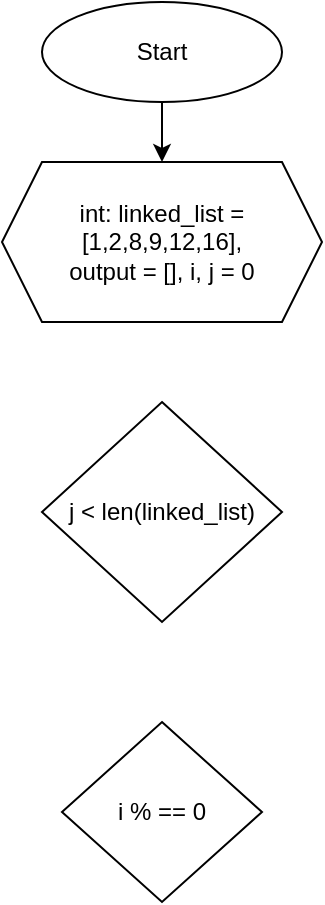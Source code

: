<mxfile version="24.8.4">
  <diagram name="Page-1" id="Mwur-vPen7jD0gMWht9a">
    <mxGraphModel dx="1120" dy="506" grid="1" gridSize="10" guides="1" tooltips="1" connect="1" arrows="1" fold="1" page="1" pageScale="1" pageWidth="850" pageHeight="1100" math="0" shadow="0">
      <root>
        <mxCell id="0" />
        <mxCell id="1" parent="0" />
        <mxCell id="Q2bTffW69Mqj-ef85BlH-3" value="" style="edgeStyle=orthogonalEdgeStyle;rounded=0;orthogonalLoop=1;jettySize=auto;html=1;" edge="1" parent="1" source="Q2bTffW69Mqj-ef85BlH-1" target="Q2bTffW69Mqj-ef85BlH-2">
          <mxGeometry relative="1" as="geometry" />
        </mxCell>
        <mxCell id="Q2bTffW69Mqj-ef85BlH-1" value="Start" style="ellipse;whiteSpace=wrap;html=1;" vertex="1" parent="1">
          <mxGeometry x="170" y="50" width="120" height="50" as="geometry" />
        </mxCell>
        <mxCell id="Q2bTffW69Mqj-ef85BlH-2" value="int: linked_list = [1,2,8,9,12,16],&lt;div&gt;output = [], i, j = 0&lt;/div&gt;" style="shape=hexagon;perimeter=hexagonPerimeter2;whiteSpace=wrap;html=1;fixedSize=1;" vertex="1" parent="1">
          <mxGeometry x="150" y="130" width="160" height="80" as="geometry" />
        </mxCell>
        <mxCell id="Q2bTffW69Mqj-ef85BlH-4" value="j &amp;lt; len(linked_list)" style="rhombus;whiteSpace=wrap;html=1;" vertex="1" parent="1">
          <mxGeometry x="170" y="250" width="120" height="110" as="geometry" />
        </mxCell>
        <mxCell id="Q2bTffW69Mqj-ef85BlH-7" value="i % == 0" style="rhombus;whiteSpace=wrap;html=1;" vertex="1" parent="1">
          <mxGeometry x="180" y="410" width="100" height="90" as="geometry" />
        </mxCell>
      </root>
    </mxGraphModel>
  </diagram>
</mxfile>
